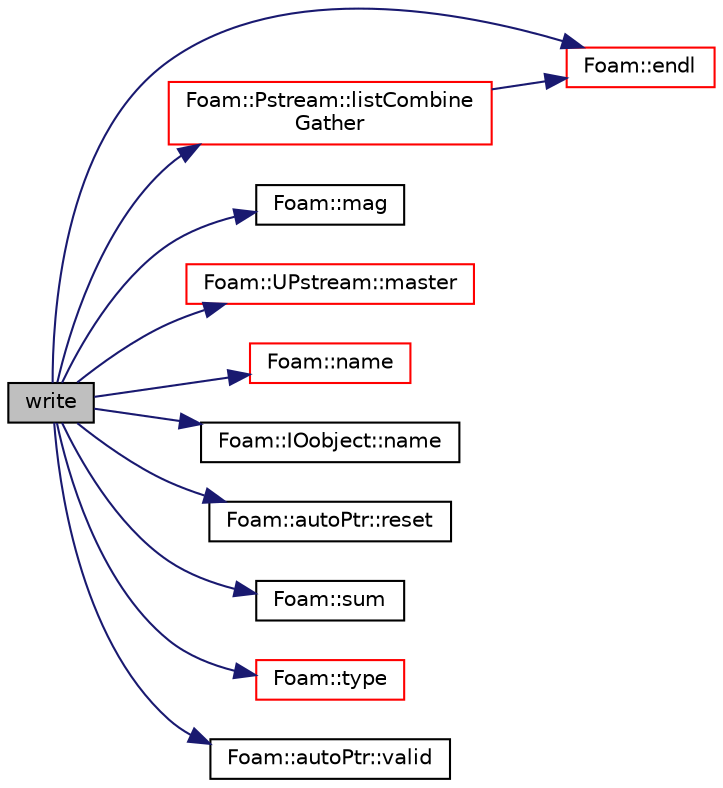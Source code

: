digraph "write"
{
  bgcolor="transparent";
  edge [fontname="Helvetica",fontsize="10",labelfontname="Helvetica",labelfontsize="10"];
  node [fontname="Helvetica",fontsize="10",shape=record];
  rankdir="LR";
  Node310 [label="write",height=0.2,width=0.4,color="black", fillcolor="grey75", style="filled", fontcolor="black"];
  Node310 -> Node311 [color="midnightblue",fontsize="10",style="solid",fontname="Helvetica"];
  Node311 [label="Foam::endl",height=0.2,width=0.4,color="red",URL="$a21851.html#a2db8fe02a0d3909e9351bb4275b23ce4",tooltip="Add newline and flush stream. "];
  Node310 -> Node313 [color="midnightblue",fontsize="10",style="solid",fontname="Helvetica"];
  Node313 [label="Foam::Pstream::listCombine\lGather",height=0.2,width=0.4,color="red",URL="$a27357.html#a8c0e5044dc4a942cf62b06797c3a743f"];
  Node313 -> Node311 [color="midnightblue",fontsize="10",style="solid",fontname="Helvetica"];
  Node310 -> Node321 [color="midnightblue",fontsize="10",style="solid",fontname="Helvetica"];
  Node321 [label="Foam::mag",height=0.2,width=0.4,color="black",URL="$a21851.html#a929da2a3fdcf3dacbbe0487d3a330dae"];
  Node310 -> Node322 [color="midnightblue",fontsize="10",style="solid",fontname="Helvetica"];
  Node322 [label="Foam::UPstream::master",height=0.2,width=0.4,color="red",URL="$a27377.html#a36af549940a0aae3733774649594489f",tooltip="Am I the master process. "];
  Node310 -> Node324 [color="midnightblue",fontsize="10",style="solid",fontname="Helvetica"];
  Node324 [label="Foam::name",height=0.2,width=0.4,color="red",URL="$a21851.html#adcb0df2bd4953cb6bb390272d8263c3a",tooltip="Return a string representation of a complex. "];
  Node310 -> Node327 [color="midnightblue",fontsize="10",style="solid",fontname="Helvetica"];
  Node327 [label="Foam::IOobject::name",height=0.2,width=0.4,color="black",URL="$a27249.html#acc80e00a8ac919288fb55bd14cc88bf6",tooltip="Return name. "];
  Node310 -> Node328 [color="midnightblue",fontsize="10",style="solid",fontname="Helvetica"];
  Node328 [label="Foam::autoPtr::reset",height=0.2,width=0.4,color="black",URL="$a27073.html#ab46a1bc64c9af6414376c6c18d3bee62",tooltip="If object pointer already set, delete object and set to given. "];
  Node310 -> Node329 [color="midnightblue",fontsize="10",style="solid",fontname="Helvetica"];
  Node329 [label="Foam::sum",height=0.2,width=0.4,color="black",URL="$a21851.html#a3d8733143aad0e03b300186ab4bef137"];
  Node310 -> Node330 [color="midnightblue",fontsize="10",style="solid",fontname="Helvetica"];
  Node330 [label="Foam::type",height=0.2,width=0.4,color="red",URL="$a21851.html#aec48583af672626378f501eb9fc32cd1",tooltip="Return the file type: DIRECTORY or FILE. "];
  Node310 -> Node336 [color="midnightblue",fontsize="10",style="solid",fontname="Helvetica"];
  Node336 [label="Foam::autoPtr::valid",height=0.2,width=0.4,color="black",URL="$a27073.html#a315419f26d3c59fa143b49b90a019049",tooltip="Return true if the autoPtr valid (ie, the pointer is set) "];
}

